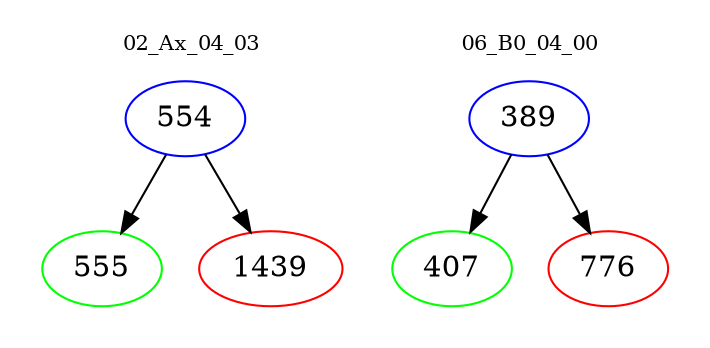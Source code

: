digraph{
subgraph cluster_0 {
color = white
label = "02_Ax_04_03";
fontsize=10;
T0_554 [label="554", color="blue"]
T0_554 -> T0_555 [color="black"]
T0_555 [label="555", color="green"]
T0_554 -> T0_1439 [color="black"]
T0_1439 [label="1439", color="red"]
}
subgraph cluster_1 {
color = white
label = "06_B0_04_00";
fontsize=10;
T1_389 [label="389", color="blue"]
T1_389 -> T1_407 [color="black"]
T1_407 [label="407", color="green"]
T1_389 -> T1_776 [color="black"]
T1_776 [label="776", color="red"]
}
}
